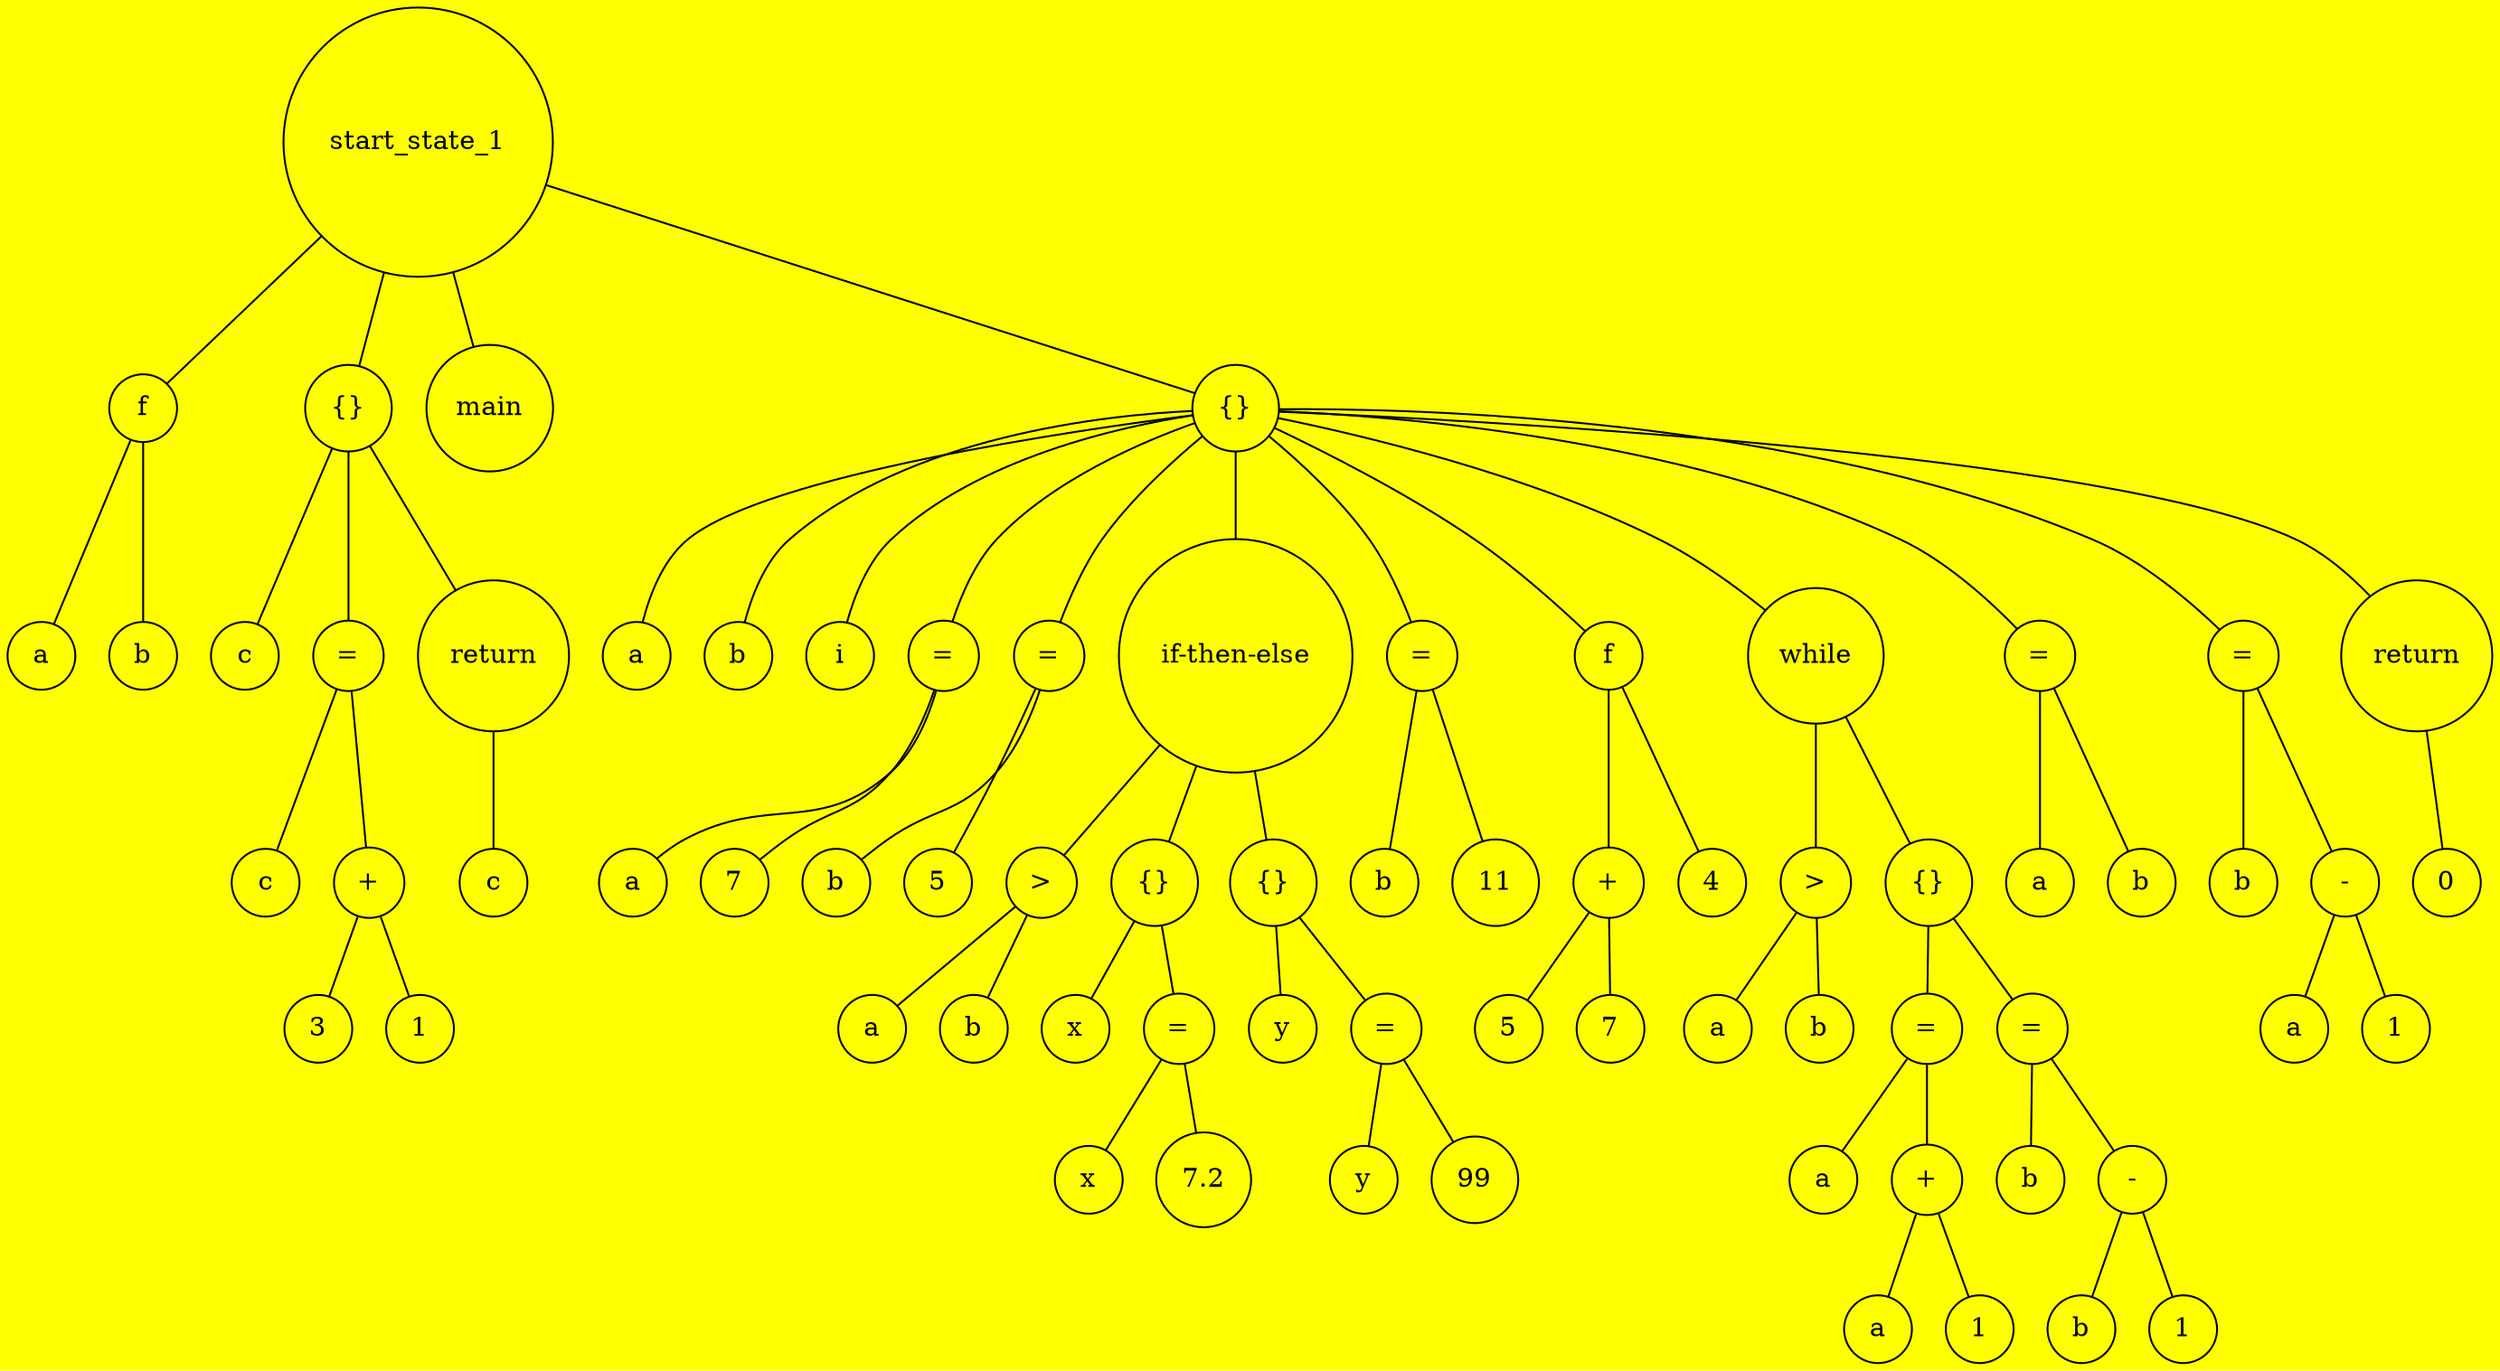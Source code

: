 graph my_graph {
bgcolor=yellow;
0 [label=start_state_1, shape=circle];
1 [label=f, shape=circle];
0 -- 1;
2 [label=a, shape=circle];
1 -- 2;
3 [label=b, shape=circle];
1 -- 3;
4 [label="{}", shape=circle];
0 -- 4;
5 [label=c, shape=circle];
4 -- 5;
6 [label="=", shape=circle];
4 -- 6;
7 [label=c, shape=circle];
6 -- 7;
8 [label="+", shape=circle];
6 -- 8;
9 [label=3, shape=circle];
8 -- 9;
10 [label=1, shape=circle];
8 -- 10;
11 [label=return, shape=circle];
4 -- 11;
12 [label=c, shape=circle];
11 -- 12;
13 [label=main, shape=circle];
0 -- 13;
14 [label="{}", shape=circle];
0 -- 14;
15 [label=a, shape=circle];
14 -- 15;
16 [label=b, shape=circle];
14 -- 16;
17 [label=i, shape=circle];
14 -- 17;
18 [label="=", shape=circle];
14 -- 18;
19 [label=a, shape=circle];
18 -- 19;
20 [label=7, shape=circle];
18 -- 20;
21 [label="=", shape=circle];
14 -- 21;
22 [label=b, shape=circle];
21 -- 22;
23 [label=5, shape=circle];
21 -- 23;
24 [label="if-then-else", shape=circle];
14 -- 24;
25 [label=">", shape=circle];
24 -- 25;
26 [label=a, shape=circle];
25 -- 26;
27 [label=b, shape=circle];
25 -- 27;
28 [label="{}", shape=circle];
24 -- 28;
29 [label=x, shape=circle];
28 -- 29;
30 [label="=", shape=circle];
28 -- 30;
31 [label=x, shape=circle];
30 -- 31;
32 [label="7.2", shape=circle];
30 -- 32;
33 [label="{}", shape=circle];
24 -- 33;
34 [label=y, shape=circle];
33 -- 34;
35 [label="=", shape=circle];
33 -- 35;
36 [label=y, shape=circle];
35 -- 36;
37 [label=99, shape=circle];
35 -- 37;
38 [label="=", shape=circle];
14 -- 38;
39 [label=b, shape=circle];
38 -- 39;
40 [label=11, shape=circle];
38 -- 40;
41 [label=f, shape=circle];
14 -- 41;
42 [label="+", shape=circle];
41 -- 42;
43 [label=5, shape=circle];
42 -- 43;
44 [label=7, shape=circle];
42 -- 44;
45 [label=4, shape=circle];
41 -- 45;
46 [label=while, shape=circle];
14 -- 46;
47 [label=">", shape=circle];
46 -- 47;
48 [label=a, shape=circle];
47 -- 48;
49 [label=b, shape=circle];
47 -- 49;
50 [label="{}", shape=circle];
46 -- 50;
51 [label="=", shape=circle];
50 -- 51;
52 [label=a, shape=circle];
51 -- 52;
53 [label="+", shape=circle];
51 -- 53;
54 [label=a, shape=circle];
53 -- 54;
55 [label=1, shape=circle];
53 -- 55;
56 [label="=", shape=circle];
50 -- 56;
57 [label=b, shape=circle];
56 -- 57;
58 [label="-", shape=circle];
56 -- 58;
59 [label=b, shape=circle];
58 -- 59;
60 [label=1, shape=circle];
58 -- 60;
61 [label="=", shape=circle];
14 -- 61;
62 [label=a, shape=circle];
61 -- 62;
63 [label=b, shape=circle];
61 -- 63;
64 [label="=", shape=circle];
14 -- 64;
65 [label=b, shape=circle];
64 -- 65;
66 [label="-", shape=circle];
64 -- 66;
67 [label=a, shape=circle];
66 -- 67;
68 [label=1, shape=circle];
66 -- 68;
69 [label=return, shape=circle];
14 -- 69;
70 [label=0, shape=circle];
69 -- 70;
}
